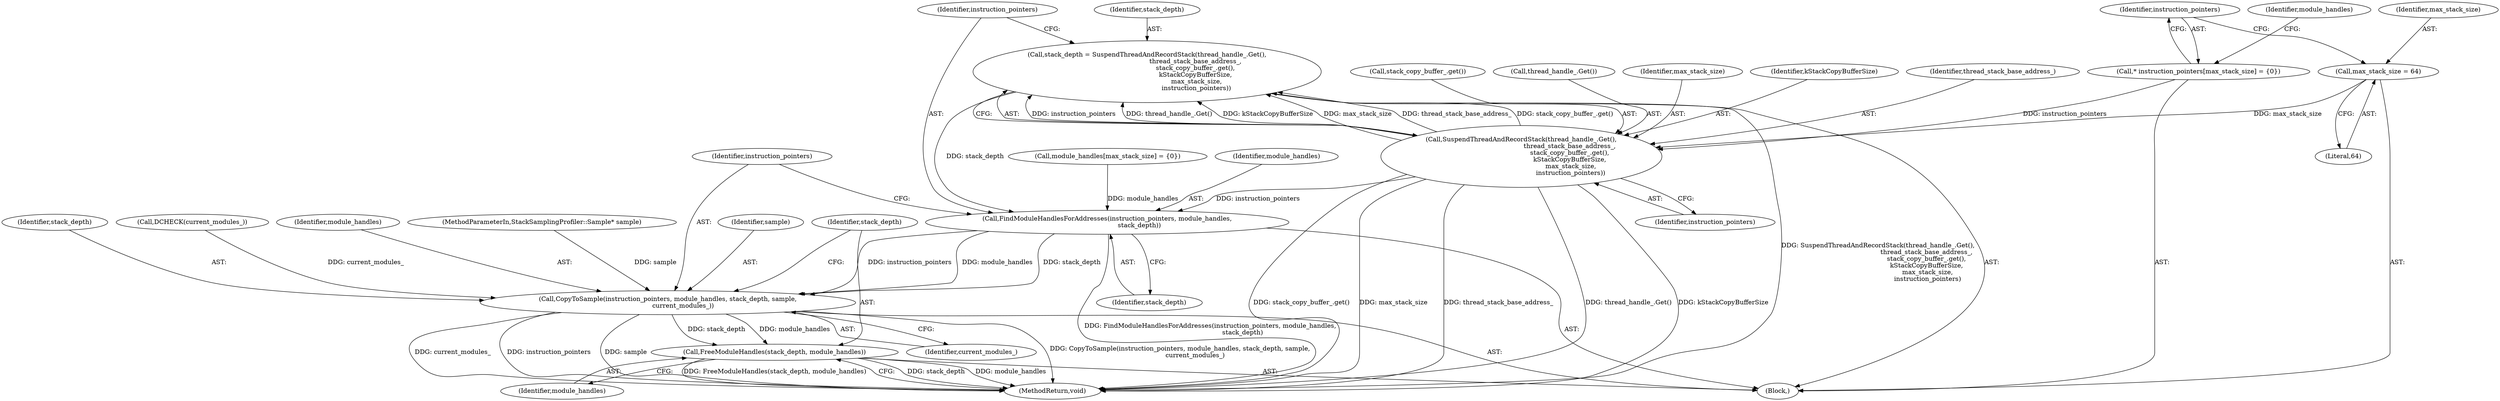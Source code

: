 digraph "0_Chrome_0fb75f1e468fe9054be3b3d3d5b9bf9a66e4199d_1@API" {
"1000120" [label="(Call,stack_depth = SuspendThreadAndRecordStack(thread_handle_.Get(),\n                                                thread_stack_base_address_,\n                                                stack_copy_buffer_.get(),\n                                                kStackCopyBufferSize,\n                                                 max_stack_size,\n                                                 instruction_pointers))"];
"1000122" [label="(Call,SuspendThreadAndRecordStack(thread_handle_.Get(),\n                                                thread_stack_base_address_,\n                                                stack_copy_buffer_.get(),\n                                                kStackCopyBufferSize,\n                                                 max_stack_size,\n                                                 instruction_pointers))"];
"1000110" [label="(Call,max_stack_size = 64)"];
"1000114" [label="(Call,* instruction_pointers[max_stack_size] = {0})"];
"1000129" [label="(Call,FindModuleHandlesForAddresses(instruction_pointers, module_handles,\n                                stack_depth))"];
"1000133" [label="(Call,CopyToSample(instruction_pointers, module_handles, stack_depth, sample,\n               current_modules_))"];
"1000139" [label="(Call,FreeModuleHandles(stack_depth, module_handles))"];
"1000125" [label="(Call,stack_copy_buffer_.get())"];
"1000138" [label="(Identifier,current_modules_)"];
"1000141" [label="(Identifier,module_handles)"];
"1000137" [label="(Identifier,sample)"];
"1000122" [label="(Call,SuspendThreadAndRecordStack(thread_handle_.Get(),\n                                                thread_stack_base_address_,\n                                                stack_copy_buffer_.get(),\n                                                kStackCopyBufferSize,\n                                                 max_stack_size,\n                                                 instruction_pointers))"];
"1000123" [label="(Call,thread_handle_.Get())"];
"1000127" [label="(Identifier,max_stack_size)"];
"1000136" [label="(Identifier,stack_depth)"];
"1000114" [label="(Call,* instruction_pointers[max_stack_size] = {0})"];
"1000112" [label="(Literal,64)"];
"1000129" [label="(Call,FindModuleHandlesForAddresses(instruction_pointers, module_handles,\n                                stack_depth))"];
"1000103" [label="(Call,DCHECK(current_modules_))"];
"1000110" [label="(Call,max_stack_size = 64)"];
"1000126" [label="(Identifier,kStackCopyBufferSize)"];
"1000124" [label="(Identifier,thread_stack_base_address_)"];
"1000142" [label="(MethodReturn,void)"];
"1000117" [label="(Call,module_handles[max_stack_size] = {0})"];
"1000120" [label="(Call,stack_depth = SuspendThreadAndRecordStack(thread_handle_.Get(),\n                                                thread_stack_base_address_,\n                                                stack_copy_buffer_.get(),\n                                                kStackCopyBufferSize,\n                                                 max_stack_size,\n                                                 instruction_pointers))"];
"1000130" [label="(Identifier,instruction_pointers)"];
"1000140" [label="(Identifier,stack_depth)"];
"1000134" [label="(Identifier,instruction_pointers)"];
"1000121" [label="(Identifier,stack_depth)"];
"1000115" [label="(Identifier,instruction_pointers)"];
"1000132" [label="(Identifier,stack_depth)"];
"1000135" [label="(Identifier,module_handles)"];
"1000133" [label="(Call,CopyToSample(instruction_pointers, module_handles, stack_depth, sample,\n               current_modules_))"];
"1000102" [label="(Block,)"];
"1000128" [label="(Identifier,instruction_pointers)"];
"1000139" [label="(Call,FreeModuleHandles(stack_depth, module_handles))"];
"1000101" [label="(MethodParameterIn,StackSamplingProfiler::Sample* sample)"];
"1000111" [label="(Identifier,max_stack_size)"];
"1000118" [label="(Identifier,module_handles)"];
"1000131" [label="(Identifier,module_handles)"];
"1000120" -> "1000102"  [label="AST: "];
"1000120" -> "1000122"  [label="CFG: "];
"1000121" -> "1000120"  [label="AST: "];
"1000122" -> "1000120"  [label="AST: "];
"1000130" -> "1000120"  [label="CFG: "];
"1000120" -> "1000142"  [label="DDG: SuspendThreadAndRecordStack(thread_handle_.Get(),\n                                                thread_stack_base_address_,\n                                                stack_copy_buffer_.get(),\n                                                kStackCopyBufferSize,\n                                                 max_stack_size,\n                                                 instruction_pointers)"];
"1000122" -> "1000120"  [label="DDG: instruction_pointers"];
"1000122" -> "1000120"  [label="DDG: thread_handle_.Get()"];
"1000122" -> "1000120"  [label="DDG: kStackCopyBufferSize"];
"1000122" -> "1000120"  [label="DDG: max_stack_size"];
"1000122" -> "1000120"  [label="DDG: thread_stack_base_address_"];
"1000122" -> "1000120"  [label="DDG: stack_copy_buffer_.get()"];
"1000120" -> "1000129"  [label="DDG: stack_depth"];
"1000122" -> "1000128"  [label="CFG: "];
"1000123" -> "1000122"  [label="AST: "];
"1000124" -> "1000122"  [label="AST: "];
"1000125" -> "1000122"  [label="AST: "];
"1000126" -> "1000122"  [label="AST: "];
"1000127" -> "1000122"  [label="AST: "];
"1000128" -> "1000122"  [label="AST: "];
"1000122" -> "1000142"  [label="DDG: kStackCopyBufferSize"];
"1000122" -> "1000142"  [label="DDG: stack_copy_buffer_.get()"];
"1000122" -> "1000142"  [label="DDG: max_stack_size"];
"1000122" -> "1000142"  [label="DDG: thread_stack_base_address_"];
"1000122" -> "1000142"  [label="DDG: thread_handle_.Get()"];
"1000110" -> "1000122"  [label="DDG: max_stack_size"];
"1000114" -> "1000122"  [label="DDG: instruction_pointers"];
"1000122" -> "1000129"  [label="DDG: instruction_pointers"];
"1000110" -> "1000102"  [label="AST: "];
"1000110" -> "1000112"  [label="CFG: "];
"1000111" -> "1000110"  [label="AST: "];
"1000112" -> "1000110"  [label="AST: "];
"1000115" -> "1000110"  [label="CFG: "];
"1000114" -> "1000102"  [label="AST: "];
"1000114" -> "1000115"  [label="CFG: "];
"1000115" -> "1000114"  [label="AST: "];
"1000118" -> "1000114"  [label="CFG: "];
"1000129" -> "1000102"  [label="AST: "];
"1000129" -> "1000132"  [label="CFG: "];
"1000130" -> "1000129"  [label="AST: "];
"1000131" -> "1000129"  [label="AST: "];
"1000132" -> "1000129"  [label="AST: "];
"1000134" -> "1000129"  [label="CFG: "];
"1000129" -> "1000142"  [label="DDG: FindModuleHandlesForAddresses(instruction_pointers, module_handles,\n                                stack_depth)"];
"1000117" -> "1000129"  [label="DDG: module_handles"];
"1000129" -> "1000133"  [label="DDG: instruction_pointers"];
"1000129" -> "1000133"  [label="DDG: module_handles"];
"1000129" -> "1000133"  [label="DDG: stack_depth"];
"1000133" -> "1000102"  [label="AST: "];
"1000133" -> "1000138"  [label="CFG: "];
"1000134" -> "1000133"  [label="AST: "];
"1000135" -> "1000133"  [label="AST: "];
"1000136" -> "1000133"  [label="AST: "];
"1000137" -> "1000133"  [label="AST: "];
"1000138" -> "1000133"  [label="AST: "];
"1000140" -> "1000133"  [label="CFG: "];
"1000133" -> "1000142"  [label="DDG: CopyToSample(instruction_pointers, module_handles, stack_depth, sample,\n               current_modules_)"];
"1000133" -> "1000142"  [label="DDG: current_modules_"];
"1000133" -> "1000142"  [label="DDG: instruction_pointers"];
"1000133" -> "1000142"  [label="DDG: sample"];
"1000101" -> "1000133"  [label="DDG: sample"];
"1000103" -> "1000133"  [label="DDG: current_modules_"];
"1000133" -> "1000139"  [label="DDG: stack_depth"];
"1000133" -> "1000139"  [label="DDG: module_handles"];
"1000139" -> "1000102"  [label="AST: "];
"1000139" -> "1000141"  [label="CFG: "];
"1000140" -> "1000139"  [label="AST: "];
"1000141" -> "1000139"  [label="AST: "];
"1000142" -> "1000139"  [label="CFG: "];
"1000139" -> "1000142"  [label="DDG: stack_depth"];
"1000139" -> "1000142"  [label="DDG: module_handles"];
"1000139" -> "1000142"  [label="DDG: FreeModuleHandles(stack_depth, module_handles)"];
}
